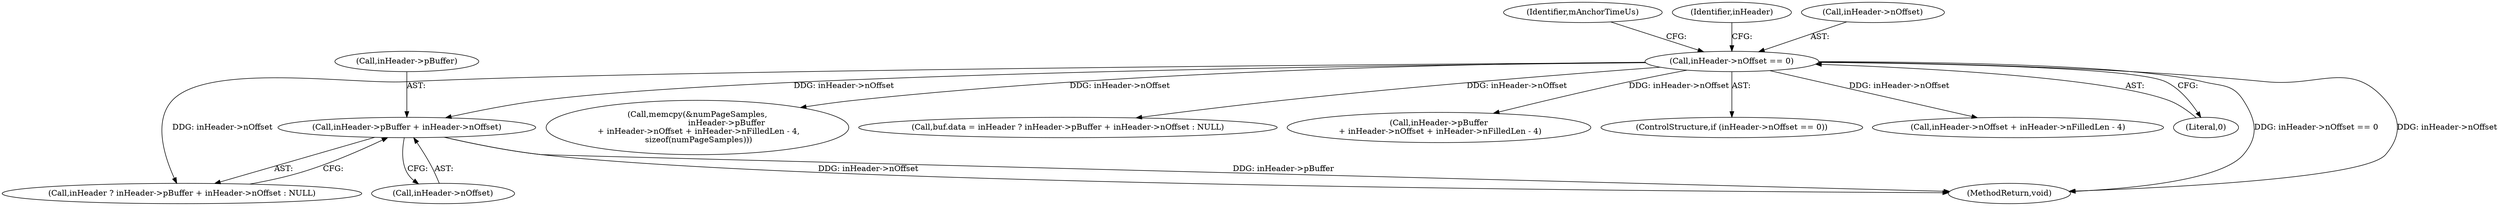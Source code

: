 digraph "0_Android_4e32001e4196f39ddd0b86686ae0231c8f5ed944_0@pointer" {
"1000358" [label="(Call,inHeader->pBuffer + inHeader->nOffset)"];
"1000323" [label="(Call,inHeader->nOffset == 0)"];
"1000588" [label="(MethodReturn,void)"];
"1000330" [label="(Identifier,mAnchorTimeUs)"];
"1000304" [label="(Call,memcpy(&numPageSamples,\n                       inHeader->pBuffer\n + inHeader->nOffset + inHeader->nFilledLen - 4,\n sizeof(numPageSamples)))"];
"1000352" [label="(Call,buf.data = inHeader ? inHeader->pBuffer + inHeader->nOffset : NULL)"];
"1000359" [label="(Call,inHeader->pBuffer)"];
"1000307" [label="(Call,inHeader->pBuffer\n + inHeader->nOffset + inHeader->nFilledLen - 4)"];
"1000356" [label="(Call,inHeader ? inHeader->pBuffer + inHeader->nOffset : NULL)"];
"1000358" [label="(Call,inHeader->pBuffer + inHeader->nOffset)"];
"1000322" [label="(ControlStructure,if (inHeader->nOffset == 0))"];
"1000311" [label="(Call,inHeader->nOffset + inHeader->nFilledLen - 4)"];
"1000323" [label="(Call,inHeader->nOffset == 0)"];
"1000339" [label="(Identifier,inHeader)"];
"1000327" [label="(Literal,0)"];
"1000324" [label="(Call,inHeader->nOffset)"];
"1000362" [label="(Call,inHeader->nOffset)"];
"1000358" -> "1000356"  [label="AST: "];
"1000358" -> "1000362"  [label="CFG: "];
"1000359" -> "1000358"  [label="AST: "];
"1000362" -> "1000358"  [label="AST: "];
"1000356" -> "1000358"  [label="CFG: "];
"1000358" -> "1000588"  [label="DDG: inHeader->nOffset"];
"1000358" -> "1000588"  [label="DDG: inHeader->pBuffer"];
"1000323" -> "1000358"  [label="DDG: inHeader->nOffset"];
"1000323" -> "1000322"  [label="AST: "];
"1000323" -> "1000327"  [label="CFG: "];
"1000324" -> "1000323"  [label="AST: "];
"1000327" -> "1000323"  [label="AST: "];
"1000330" -> "1000323"  [label="CFG: "];
"1000339" -> "1000323"  [label="CFG: "];
"1000323" -> "1000588"  [label="DDG: inHeader->nOffset"];
"1000323" -> "1000588"  [label="DDG: inHeader->nOffset == 0"];
"1000323" -> "1000304"  [label="DDG: inHeader->nOffset"];
"1000323" -> "1000307"  [label="DDG: inHeader->nOffset"];
"1000323" -> "1000311"  [label="DDG: inHeader->nOffset"];
"1000323" -> "1000352"  [label="DDG: inHeader->nOffset"];
"1000323" -> "1000356"  [label="DDG: inHeader->nOffset"];
}
